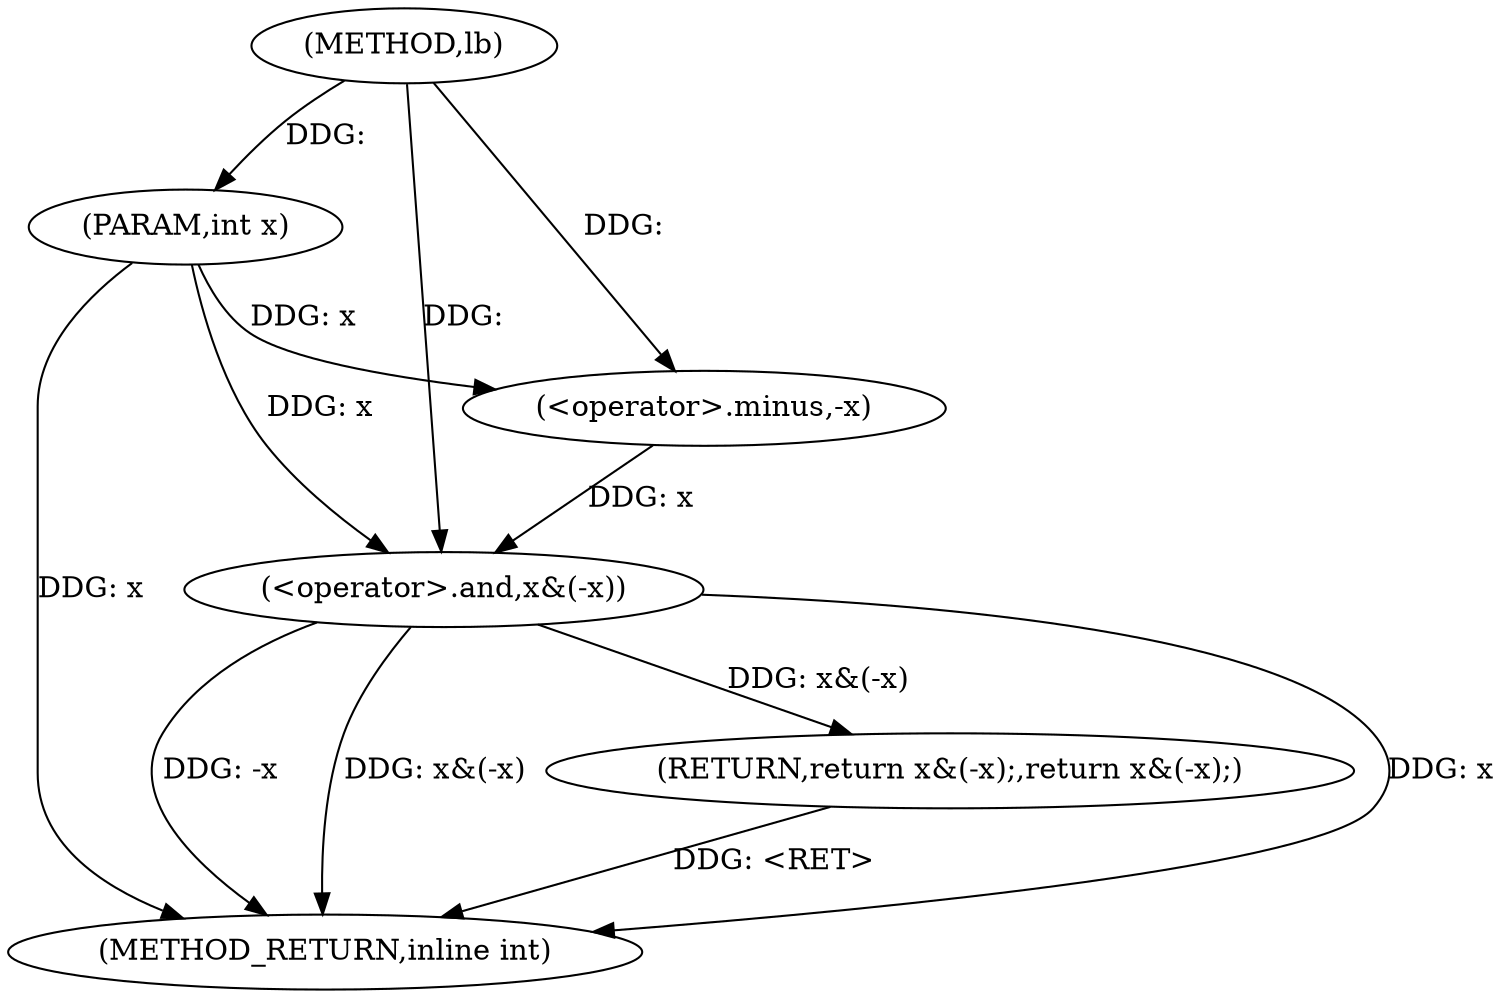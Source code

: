 digraph "lb" {  
"1000101" [label = "(METHOD,lb)" ]
"1000109" [label = "(METHOD_RETURN,inline int)" ]
"1000102" [label = "(PARAM,int x)" ]
"1000104" [label = "(RETURN,return x&(-x);,return x&(-x);)" ]
"1000105" [label = "(<operator>.and,x&(-x))" ]
"1000107" [label = "(<operator>.minus,-x)" ]
  "1000102" -> "1000109"  [ label = "DDG: x"] 
  "1000105" -> "1000109"  [ label = "DDG: x"] 
  "1000105" -> "1000109"  [ label = "DDG: -x"] 
  "1000105" -> "1000109"  [ label = "DDG: x&(-x)"] 
  "1000104" -> "1000109"  [ label = "DDG: <RET>"] 
  "1000101" -> "1000102"  [ label = "DDG: "] 
  "1000105" -> "1000104"  [ label = "DDG: x&(-x)"] 
  "1000107" -> "1000105"  [ label = "DDG: x"] 
  "1000102" -> "1000105"  [ label = "DDG: x"] 
  "1000101" -> "1000105"  [ label = "DDG: "] 
  "1000102" -> "1000107"  [ label = "DDG: x"] 
  "1000101" -> "1000107"  [ label = "DDG: "] 
}
